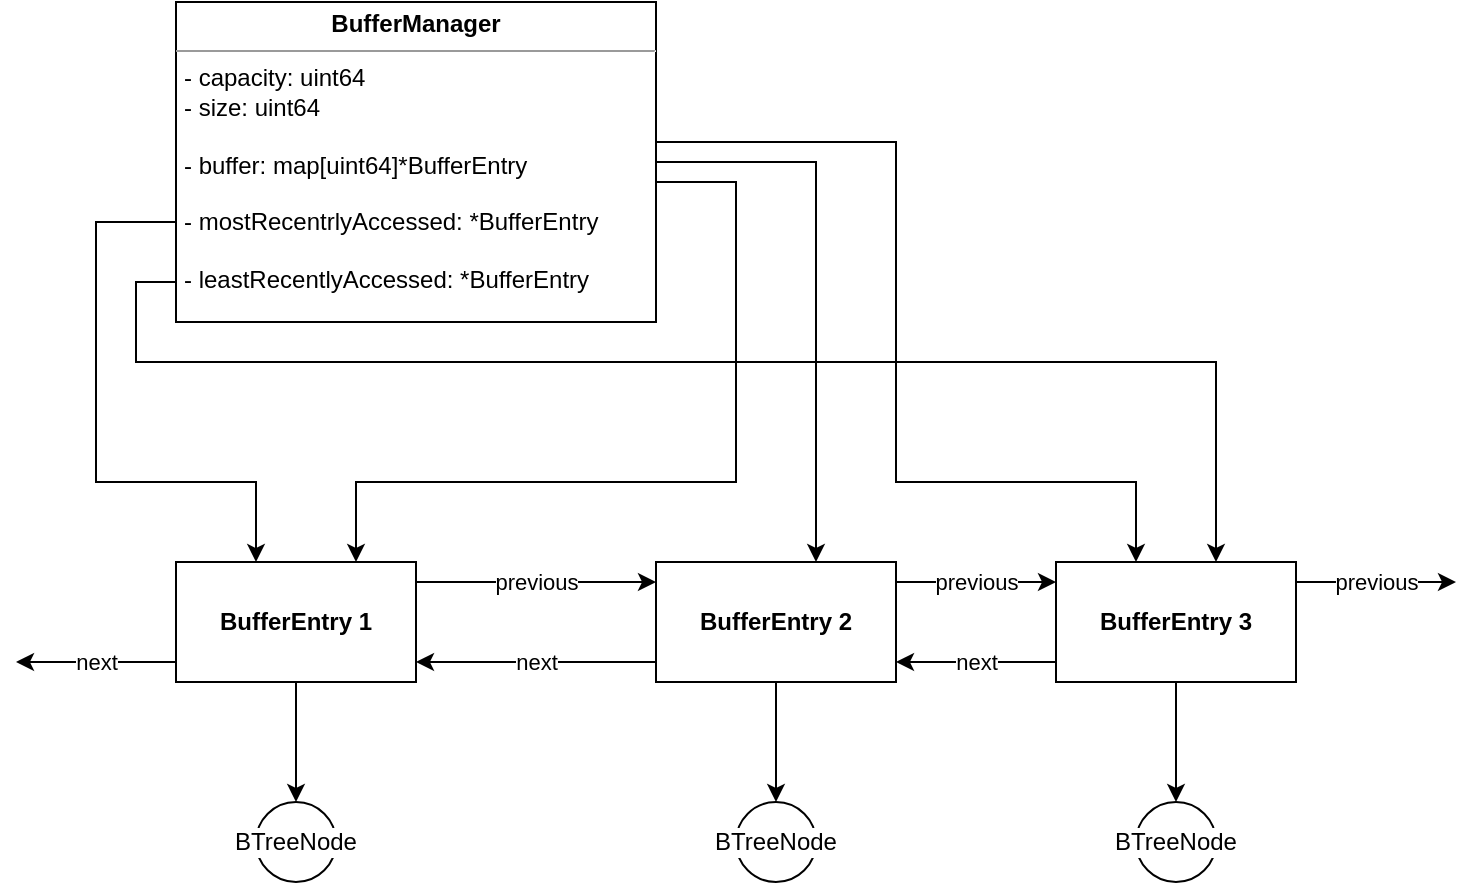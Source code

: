 <mxfile version="16.0.2" type="device"><diagram id="eEDMGcM-FMpOG_AcKe58" name="Page-1"><mxGraphModel dx="1224" dy="1139" grid="1" gridSize="10" guides="1" tooltips="1" connect="1" arrows="1" fold="1" page="1" pageScale="1" pageWidth="850" pageHeight="1100" math="0" shadow="0"><root><mxCell id="0"/><mxCell id="1" parent="0"/><mxCell id="xtzdOAKN4Q2LYPJi0UP--11" style="edgeStyle=orthogonalEdgeStyle;rounded=0;orthogonalLoop=1;jettySize=auto;html=1;" edge="1" parent="1" source="xtzdOAKN4Q2LYPJi0UP--1" target="xtzdOAKN4Q2LYPJi0UP--20"><mxGeometry relative="1" as="geometry"><mxPoint x="560" y="480" as="targetPoint"/><Array as="points"><mxPoint x="440" y="280"/></Array></mxGeometry></mxCell><mxCell id="xtzdOAKN4Q2LYPJi0UP--12" style="edgeStyle=orthogonalEdgeStyle;rounded=0;orthogonalLoop=1;jettySize=auto;html=1;" edge="1" parent="1" source="xtzdOAKN4Q2LYPJi0UP--1" target="xtzdOAKN4Q2LYPJi0UP--22"><mxGeometry relative="1" as="geometry"><mxPoint x="880" y="480" as="targetPoint"/><Array as="points"><mxPoint x="480" y="270"/><mxPoint x="480" y="440"/><mxPoint x="600" y="440"/></Array></mxGeometry></mxCell><mxCell id="xtzdOAKN4Q2LYPJi0UP--14" style="edgeStyle=orthogonalEdgeStyle;rounded=0;orthogonalLoop=1;jettySize=auto;html=1;" edge="1" parent="1" source="xtzdOAKN4Q2LYPJi0UP--1" target="xtzdOAKN4Q2LYPJi0UP--22"><mxGeometry relative="1" as="geometry"><mxPoint x="840" y="480" as="targetPoint"/><Array as="points"><mxPoint x="100" y="340"/><mxPoint x="100" y="380"/><mxPoint x="640" y="380"/></Array></mxGeometry></mxCell><mxCell id="xtzdOAKN4Q2LYPJi0UP--18" style="edgeStyle=orthogonalEdgeStyle;rounded=0;orthogonalLoop=1;jettySize=auto;html=1;" edge="1" parent="1" source="xtzdOAKN4Q2LYPJi0UP--1" target="xtzdOAKN4Q2LYPJi0UP--17"><mxGeometry relative="1" as="geometry"><Array as="points"><mxPoint x="80" y="310"/><mxPoint x="80" y="440"/><mxPoint x="160" y="440"/></Array></mxGeometry></mxCell><mxCell id="xtzdOAKN4Q2LYPJi0UP--19" style="edgeStyle=orthogonalEdgeStyle;rounded=0;orthogonalLoop=1;jettySize=auto;html=1;entryX=0.75;entryY=0;entryDx=0;entryDy=0;" edge="1" parent="1" source="xtzdOAKN4Q2LYPJi0UP--1" target="xtzdOAKN4Q2LYPJi0UP--17"><mxGeometry relative="1" as="geometry"><Array as="points"><mxPoint x="400" y="290"/><mxPoint x="400" y="440"/><mxPoint x="210" y="440"/></Array></mxGeometry></mxCell><mxCell id="xtzdOAKN4Q2LYPJi0UP--1" value="&lt;p style=&quot;margin: 0px ; margin-top: 4px ; text-align: center&quot;&gt;&lt;b&gt;BufferManager&lt;/b&gt;&lt;/p&gt;&lt;hr size=&quot;1&quot;&gt;&lt;p style=&quot;margin: 0px ; margin-left: 4px&quot;&gt;- capacity: uint64&lt;/p&gt;&lt;p style=&quot;margin: 0px ; margin-left: 4px&quot;&gt;- size: uint64&lt;/p&gt;&lt;p style=&quot;margin: 0px ; margin-left: 4px&quot;&gt;&lt;br&gt;&lt;/p&gt;&lt;p style=&quot;margin: 0px ; margin-left: 4px&quot;&gt;- buffer: map[uint64]*BufferEntry&lt;/p&gt;&lt;p style=&quot;margin: 0px ; margin-left: 4px&quot;&gt;&lt;br&gt;&lt;/p&gt;&lt;p style=&quot;margin: 0px ; margin-left: 4px&quot;&gt;- mostRecentrlyAccessed: *BufferEntry&lt;/p&gt;&lt;p style=&quot;margin: 0px ; margin-left: 4px&quot;&gt;&lt;br&gt;&lt;/p&gt;&lt;p style=&quot;margin: 0px ; margin-left: 4px&quot;&gt;- leastRecentlyAccessed: *BufferEntry&lt;/p&gt;" style="verticalAlign=top;align=left;overflow=fill;fontSize=12;fontFamily=Helvetica;html=1;fillColor=none;" vertex="1" parent="1"><mxGeometry x="120" y="200" width="240" height="160" as="geometry"/></mxCell><mxCell id="xtzdOAKN4Q2LYPJi0UP--21" value="previous" style="edgeStyle=orthogonalEdgeStyle;rounded=0;orthogonalLoop=1;jettySize=auto;html=1;" edge="1" parent="1" source="xtzdOAKN4Q2LYPJi0UP--17" target="xtzdOAKN4Q2LYPJi0UP--20"><mxGeometry relative="1" as="geometry"><Array as="points"><mxPoint x="300" y="490"/><mxPoint x="300" y="490"/></Array></mxGeometry></mxCell><mxCell id="xtzdOAKN4Q2LYPJi0UP--26" value="next" style="edgeStyle=orthogonalEdgeStyle;rounded=0;orthogonalLoop=1;jettySize=auto;html=1;" edge="1" parent="1" source="xtzdOAKN4Q2LYPJi0UP--17"><mxGeometry relative="1" as="geometry"><mxPoint x="40" y="530" as="targetPoint"/><Array as="points"><mxPoint x="40" y="530"/></Array></mxGeometry></mxCell><mxCell id="xtzdOAKN4Q2LYPJi0UP--32" style="edgeStyle=orthogonalEdgeStyle;rounded=0;orthogonalLoop=1;jettySize=auto;html=1;" edge="1" parent="1" source="xtzdOAKN4Q2LYPJi0UP--17" target="xtzdOAKN4Q2LYPJi0UP--29"><mxGeometry relative="1" as="geometry"/></mxCell><mxCell id="xtzdOAKN4Q2LYPJi0UP--17" value="&lt;b&gt;BufferEntry 1&lt;/b&gt;" style="rounded=0;whiteSpace=wrap;html=1;fillColor=none;" vertex="1" parent="1"><mxGeometry x="120" y="480" width="120" height="60" as="geometry"/></mxCell><mxCell id="xtzdOAKN4Q2LYPJi0UP--23" value="previous" style="edgeStyle=orthogonalEdgeStyle;rounded=0;orthogonalLoop=1;jettySize=auto;html=1;" edge="1" parent="1" source="xtzdOAKN4Q2LYPJi0UP--20" target="xtzdOAKN4Q2LYPJi0UP--22"><mxGeometry relative="1" as="geometry"><Array as="points"><mxPoint x="520" y="490"/><mxPoint x="520" y="490"/></Array></mxGeometry></mxCell><mxCell id="xtzdOAKN4Q2LYPJi0UP--24" value="next" style="edgeStyle=orthogonalEdgeStyle;rounded=0;orthogonalLoop=1;jettySize=auto;html=1;" edge="1" parent="1" source="xtzdOAKN4Q2LYPJi0UP--20" target="xtzdOAKN4Q2LYPJi0UP--17"><mxGeometry relative="1" as="geometry"><Array as="points"><mxPoint x="280" y="530"/><mxPoint x="280" y="530"/></Array></mxGeometry></mxCell><mxCell id="xtzdOAKN4Q2LYPJi0UP--33" style="edgeStyle=orthogonalEdgeStyle;rounded=0;orthogonalLoop=1;jettySize=auto;html=1;" edge="1" parent="1" source="xtzdOAKN4Q2LYPJi0UP--20" target="xtzdOAKN4Q2LYPJi0UP--30"><mxGeometry relative="1" as="geometry"/></mxCell><mxCell id="xtzdOAKN4Q2LYPJi0UP--20" value="&lt;b&gt;BufferEntry 2&lt;/b&gt;" style="rounded=0;whiteSpace=wrap;html=1;fillColor=none;" vertex="1" parent="1"><mxGeometry x="360" y="480" width="120" height="60" as="geometry"/></mxCell><mxCell id="xtzdOAKN4Q2LYPJi0UP--25" value="next" style="edgeStyle=orthogonalEdgeStyle;rounded=0;orthogonalLoop=1;jettySize=auto;html=1;" edge="1" parent="1" source="xtzdOAKN4Q2LYPJi0UP--22" target="xtzdOAKN4Q2LYPJi0UP--20"><mxGeometry relative="1" as="geometry"><Array as="points"><mxPoint x="520" y="530"/><mxPoint x="520" y="530"/></Array></mxGeometry></mxCell><mxCell id="xtzdOAKN4Q2LYPJi0UP--28" value="previous" style="edgeStyle=orthogonalEdgeStyle;rounded=0;orthogonalLoop=1;jettySize=auto;html=1;" edge="1" parent="1" source="xtzdOAKN4Q2LYPJi0UP--22"><mxGeometry relative="1" as="geometry"><mxPoint x="760" y="490" as="targetPoint"/><Array as="points"><mxPoint x="700" y="490"/><mxPoint x="700" y="490"/></Array></mxGeometry></mxCell><mxCell id="xtzdOAKN4Q2LYPJi0UP--34" style="edgeStyle=orthogonalEdgeStyle;rounded=0;orthogonalLoop=1;jettySize=auto;html=1;" edge="1" parent="1" source="xtzdOAKN4Q2LYPJi0UP--22" target="xtzdOAKN4Q2LYPJi0UP--31"><mxGeometry relative="1" as="geometry"/></mxCell><mxCell id="xtzdOAKN4Q2LYPJi0UP--22" value="&lt;b&gt;BufferEntry 3&lt;/b&gt;" style="rounded=0;whiteSpace=wrap;html=1;fillColor=none;" vertex="1" parent="1"><mxGeometry x="560" y="480" width="120" height="60" as="geometry"/></mxCell><mxCell id="xtzdOAKN4Q2LYPJi0UP--29" value="BTreeNode" style="ellipse;whiteSpace=wrap;html=1;aspect=fixed;fillColor=none;labelBackgroundColor=default;" vertex="1" parent="1"><mxGeometry x="160" y="600" width="40" height="40" as="geometry"/></mxCell><mxCell id="xtzdOAKN4Q2LYPJi0UP--30" value="BTreeNode" style="ellipse;whiteSpace=wrap;html=1;aspect=fixed;fillColor=none;labelBackgroundColor=default;" vertex="1" parent="1"><mxGeometry x="400" y="600" width="40" height="40" as="geometry"/></mxCell><mxCell id="xtzdOAKN4Q2LYPJi0UP--31" value="BTreeNode" style="ellipse;whiteSpace=wrap;html=1;aspect=fixed;fillColor=none;labelBackgroundColor=default;" vertex="1" parent="1"><mxGeometry x="600" y="600" width="40" height="40" as="geometry"/></mxCell></root></mxGraphModel></diagram></mxfile>